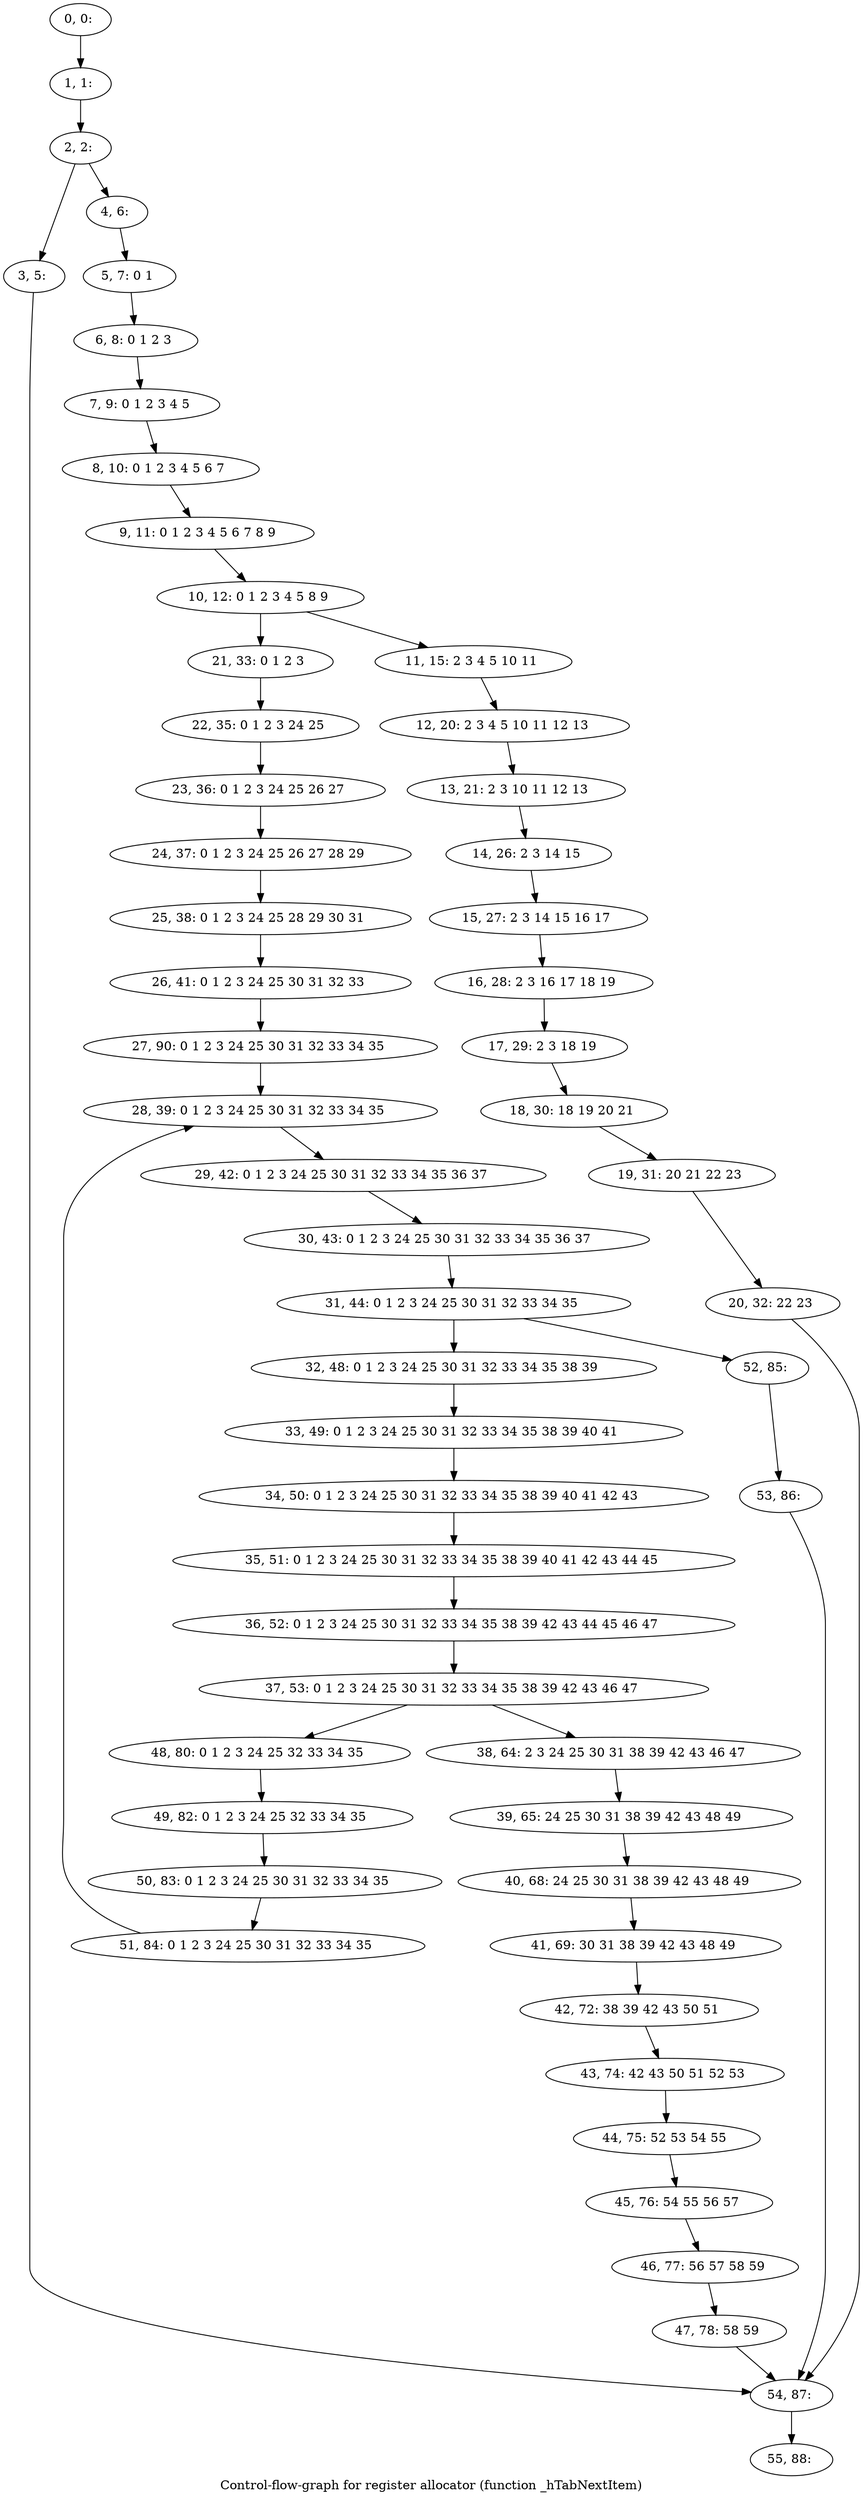 digraph G {
graph [label="Control-flow-graph for register allocator (function _hTabNextItem)"]
0[label="0, 0: "];
1[label="1, 1: "];
2[label="2, 2: "];
3[label="3, 5: "];
4[label="4, 6: "];
5[label="5, 7: 0 1 "];
6[label="6, 8: 0 1 2 3 "];
7[label="7, 9: 0 1 2 3 4 5 "];
8[label="8, 10: 0 1 2 3 4 5 6 7 "];
9[label="9, 11: 0 1 2 3 4 5 6 7 8 9 "];
10[label="10, 12: 0 1 2 3 4 5 8 9 "];
11[label="11, 15: 2 3 4 5 10 11 "];
12[label="12, 20: 2 3 4 5 10 11 12 13 "];
13[label="13, 21: 2 3 10 11 12 13 "];
14[label="14, 26: 2 3 14 15 "];
15[label="15, 27: 2 3 14 15 16 17 "];
16[label="16, 28: 2 3 16 17 18 19 "];
17[label="17, 29: 2 3 18 19 "];
18[label="18, 30: 18 19 20 21 "];
19[label="19, 31: 20 21 22 23 "];
20[label="20, 32: 22 23 "];
21[label="21, 33: 0 1 2 3 "];
22[label="22, 35: 0 1 2 3 24 25 "];
23[label="23, 36: 0 1 2 3 24 25 26 27 "];
24[label="24, 37: 0 1 2 3 24 25 26 27 28 29 "];
25[label="25, 38: 0 1 2 3 24 25 28 29 30 31 "];
26[label="26, 41: 0 1 2 3 24 25 30 31 32 33 "];
27[label="27, 90: 0 1 2 3 24 25 30 31 32 33 34 35 "];
28[label="28, 39: 0 1 2 3 24 25 30 31 32 33 34 35 "];
29[label="29, 42: 0 1 2 3 24 25 30 31 32 33 34 35 36 37 "];
30[label="30, 43: 0 1 2 3 24 25 30 31 32 33 34 35 36 37 "];
31[label="31, 44: 0 1 2 3 24 25 30 31 32 33 34 35 "];
32[label="32, 48: 0 1 2 3 24 25 30 31 32 33 34 35 38 39 "];
33[label="33, 49: 0 1 2 3 24 25 30 31 32 33 34 35 38 39 40 41 "];
34[label="34, 50: 0 1 2 3 24 25 30 31 32 33 34 35 38 39 40 41 42 43 "];
35[label="35, 51: 0 1 2 3 24 25 30 31 32 33 34 35 38 39 40 41 42 43 44 45 "];
36[label="36, 52: 0 1 2 3 24 25 30 31 32 33 34 35 38 39 42 43 44 45 46 47 "];
37[label="37, 53: 0 1 2 3 24 25 30 31 32 33 34 35 38 39 42 43 46 47 "];
38[label="38, 64: 2 3 24 25 30 31 38 39 42 43 46 47 "];
39[label="39, 65: 24 25 30 31 38 39 42 43 48 49 "];
40[label="40, 68: 24 25 30 31 38 39 42 43 48 49 "];
41[label="41, 69: 30 31 38 39 42 43 48 49 "];
42[label="42, 72: 38 39 42 43 50 51 "];
43[label="43, 74: 42 43 50 51 52 53 "];
44[label="44, 75: 52 53 54 55 "];
45[label="45, 76: 54 55 56 57 "];
46[label="46, 77: 56 57 58 59 "];
47[label="47, 78: 58 59 "];
48[label="48, 80: 0 1 2 3 24 25 32 33 34 35 "];
49[label="49, 82: 0 1 2 3 24 25 32 33 34 35 "];
50[label="50, 83: 0 1 2 3 24 25 30 31 32 33 34 35 "];
51[label="51, 84: 0 1 2 3 24 25 30 31 32 33 34 35 "];
52[label="52, 85: "];
53[label="53, 86: "];
54[label="54, 87: "];
55[label="55, 88: "];
0->1 ;
1->2 ;
2->3 ;
2->4 ;
3->54 ;
4->5 ;
5->6 ;
6->7 ;
7->8 ;
8->9 ;
9->10 ;
10->11 ;
10->21 ;
11->12 ;
12->13 ;
13->14 ;
14->15 ;
15->16 ;
16->17 ;
17->18 ;
18->19 ;
19->20 ;
20->54 ;
21->22 ;
22->23 ;
23->24 ;
24->25 ;
25->26 ;
26->27 ;
27->28 ;
28->29 ;
29->30 ;
30->31 ;
31->32 ;
31->52 ;
32->33 ;
33->34 ;
34->35 ;
35->36 ;
36->37 ;
37->38 ;
37->48 ;
38->39 ;
39->40 ;
40->41 ;
41->42 ;
42->43 ;
43->44 ;
44->45 ;
45->46 ;
46->47 ;
47->54 ;
48->49 ;
49->50 ;
50->51 ;
51->28 ;
52->53 ;
53->54 ;
54->55 ;
}
